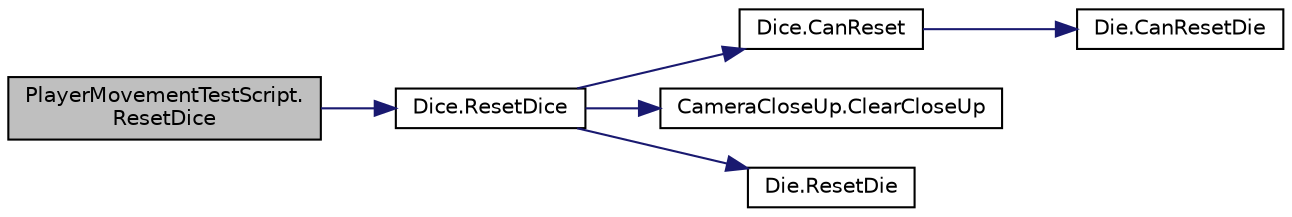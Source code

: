 digraph "PlayerMovementTestScript.ResetDice"
{
 // LATEX_PDF_SIZE
  edge [fontname="Helvetica",fontsize="10",labelfontname="Helvetica",labelfontsize="10"];
  node [fontname="Helvetica",fontsize="10",shape=record];
  rankdir="LR";
  Node1 [label="PlayerMovementTestScript.\lResetDice",height=0.2,width=0.4,color="black", fillcolor="grey75", style="filled", fontcolor="black",tooltip=" "];
  Node1 -> Node2 [color="midnightblue",fontsize="10",style="solid",fontname="Helvetica"];
  Node2 [label="Dice.ResetDice",height=0.2,width=0.4,color="black", fillcolor="white", style="filled",URL="$class_dice.html#ade1dc529eeb31f31e668c595c5748e67",tooltip=" "];
  Node2 -> Node3 [color="midnightblue",fontsize="10",style="solid",fontname="Helvetica"];
  Node3 [label="Dice.CanReset",height=0.2,width=0.4,color="black", fillcolor="white", style="filled",URL="$class_dice.html#ace4c995eb73b784d1076fde140ce85af",tooltip=" "];
  Node3 -> Node4 [color="midnightblue",fontsize="10",style="solid",fontname="Helvetica"];
  Node4 [label="Die.CanResetDie",height=0.2,width=0.4,color="black", fillcolor="white", style="filled",URL="$class_die.html#a390d46459637fd249926cda472255d84",tooltip=" "];
  Node2 -> Node5 [color="midnightblue",fontsize="10",style="solid",fontname="Helvetica"];
  Node5 [label="CameraCloseUp.ClearCloseUp",height=0.2,width=0.4,color="black", fillcolor="white", style="filled",URL="$class_camera_close_up.html#ad31062bdf359a453fc85ebdd71fa1bae",tooltip=" "];
  Node2 -> Node6 [color="midnightblue",fontsize="10",style="solid",fontname="Helvetica"];
  Node6 [label="Die.ResetDie",height=0.2,width=0.4,color="black", fillcolor="white", style="filled",URL="$class_die.html#abc11c3d2bf0c0fba1555093eb5a8469e",tooltip=" "];
}
